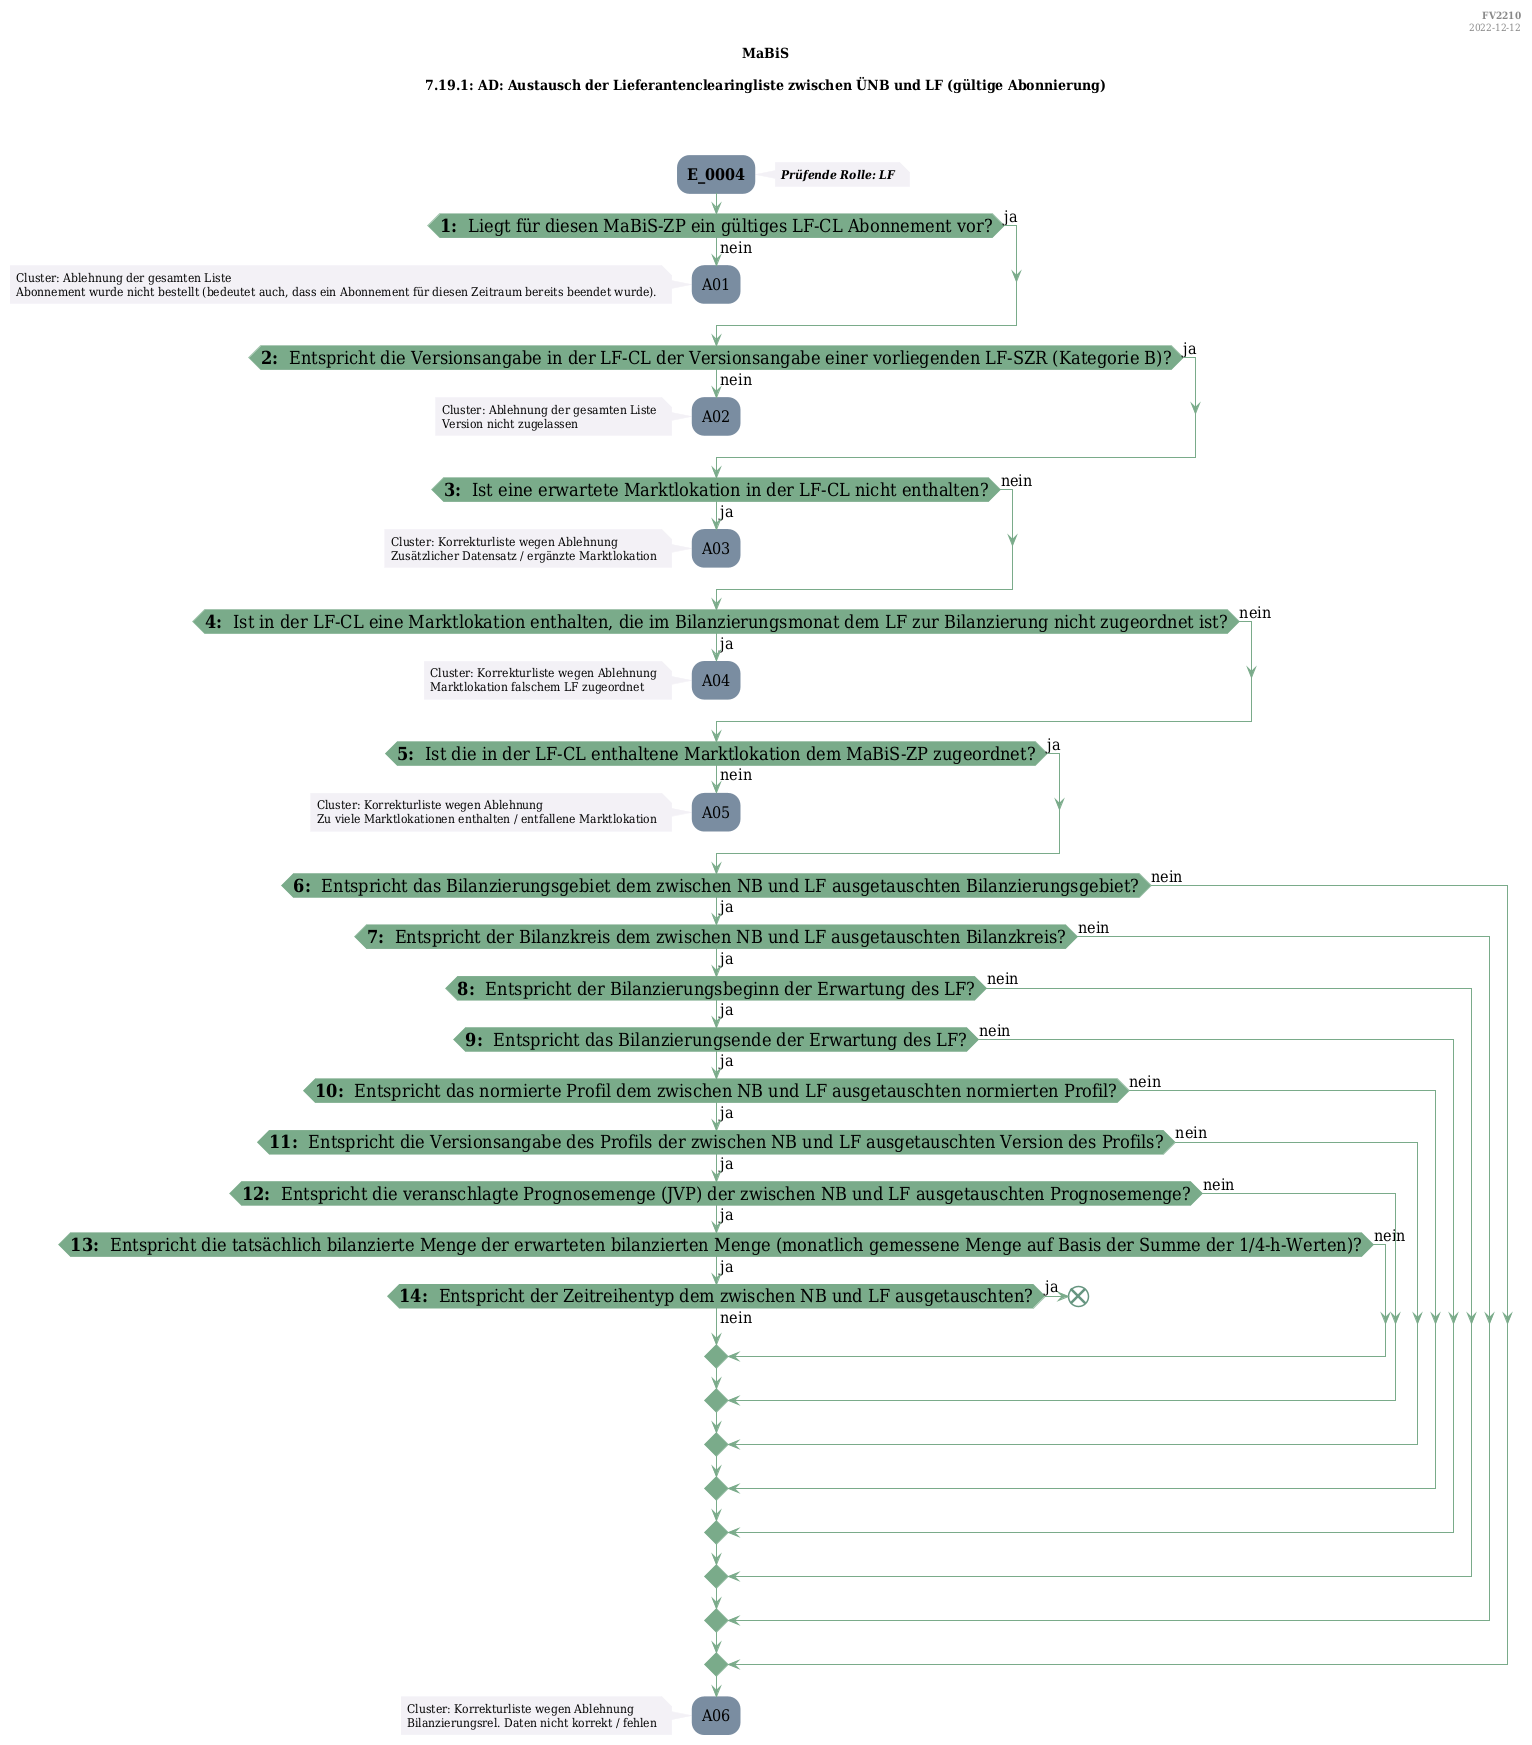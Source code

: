 @startuml
skinparam Shadowing false
skinparam NoteBorderColor #f3f1f6
skinparam NoteBackgroundColor #f3f1f6
skinparam NoteFontSize 12
skinparam ActivityBorderColor none
skinparam ActivityBackgroundColor #7a8da1
skinparam ActivityFontSize 16
skinparam ArrowColor #7aab8a
skinparam ArrowFontSize 16
skinparam ActivityDiamondBackgroundColor #7aab8a
skinparam ActivityDiamondBorderColor #7aab8a
skinparam ActivityDiamondFontSize 18
skinparam defaultFontName DejaVu Serif Condensed
skinparam ActivityEndColor #669580

header
<b>FV2210
2022-12-12
endheader

title
MaBiS

7.19.1: AD: Austausch der Lieferantenclearingliste zwischen ÜNB und LF (gültige Abonnierung)



end title
:<b>E_0004</b>;
note right
<b><i>Prüfende Rolle: LF
end note

if (<b>1: </b> Liegt für diesen MaBiS-ZP ein gültiges LF-CL Abonnement vor?) then (ja)
else (nein)
    :A01;
    note left
        Cluster: Ablehnung der gesamten Liste
        Abonnement wurde nicht bestellt (bedeutet auch, dass ein Abonnement für diesen Zeitraum bereits beendet wurde&#41;.
    endnote
    kill;
endif
if (<b>2: </b> Entspricht die Versionsangabe in der LF-CL der Versionsangabe einer vorliegenden LF-SZR (Kategorie B&#41;?) then (ja)
else (nein)
    :A02;
    note left
        Cluster: Ablehnung der gesamten Liste
        Version nicht zugelassen
    endnote
    kill;
endif
if (<b>3: </b> Ist eine erwartete Marktlokation in der LF-CL nicht enthalten?) then (ja)
    :A03;
    note left
        Cluster: Korrekturliste wegen Ablehnung
        Zusätzlicher Datensatz / ergänzte Marktlokation
    endnote
    kill;
else (nein)
endif
if (<b>4: </b> Ist in der LF-CL eine Marktlokation enthalten, die im Bilanzierungsmonat dem LF zur Bilanzierung nicht zugeordnet ist?) then (ja)
    :A04;
    note left
        Cluster: Korrekturliste wegen Ablehnung
        Marktlokation falschem LF zugeordnet
    endnote
    kill;
else (nein)
endif
if (<b>5: </b> Ist die in der LF-CL enthaltene Marktlokation dem MaBiS-ZP zugeordnet?) then (ja)
else (nein)
    :A05;
    note left
        Cluster: Korrekturliste wegen Ablehnung
        Zu viele Marktlokationen enthalten / entfallene Marktlokation
    endnote
    kill;
endif
if (<b>6: </b> Entspricht das Bilanzierungsgebiet dem zwischen NB und LF ausgetauschten Bilanzierungsgebiet?) then (ja)
    if (<b>7: </b> Entspricht der Bilanzkreis dem zwischen NB und LF ausgetauschten Bilanzkreis?) then (ja)
        if (<b>8: </b> Entspricht der Bilanzierungsbeginn der Erwartung des LF?) then (ja)
            if (<b>9: </b> Entspricht das Bilanzierungsende der Erwartung des LF?) then (ja)
                if (<b>10: </b> Entspricht das normierte Profil dem zwischen NB und LF ausgetauschten normierten Profil?) then (ja)
                    if (<b>11: </b> Entspricht die Versionsangabe des Profils der zwischen NB und LF ausgetauschten Version des Profils?) then (ja)
                        if (<b>12: </b> Entspricht die veranschlagte Prognosemenge (JVP&#41; der zwischen NB und LF ausgetauschten Prognosemenge?) then (ja)
                            if (<b>13: </b> Entspricht die tatsächlich bilanzierte Menge der erwarteten bilanzierten Menge (monatlich gemessene Menge auf Basis der Summe der 1/4-h-Werten&#41;?) then (ja)
                                if (<b>14: </b> Entspricht der Zeitreihentyp dem zwischen NB und LF ausgetauschten?) then (ja)
                                    end
                                else (nein)
                                endif
                            else (nein)
                            endif
                        else (nein)
                        endif
                    else (nein)
                    endif
                else (nein)
                endif
            else (nein)
            endif
        else (nein)
        endif
    else (nein)
    endif
else (nein)
endif
:A06;
note left
    Cluster: Korrekturliste wegen Ablehnung
    Bilanzierungsrel. Daten nicht korrekt / fehlen
endnote
kill;

@enduml
